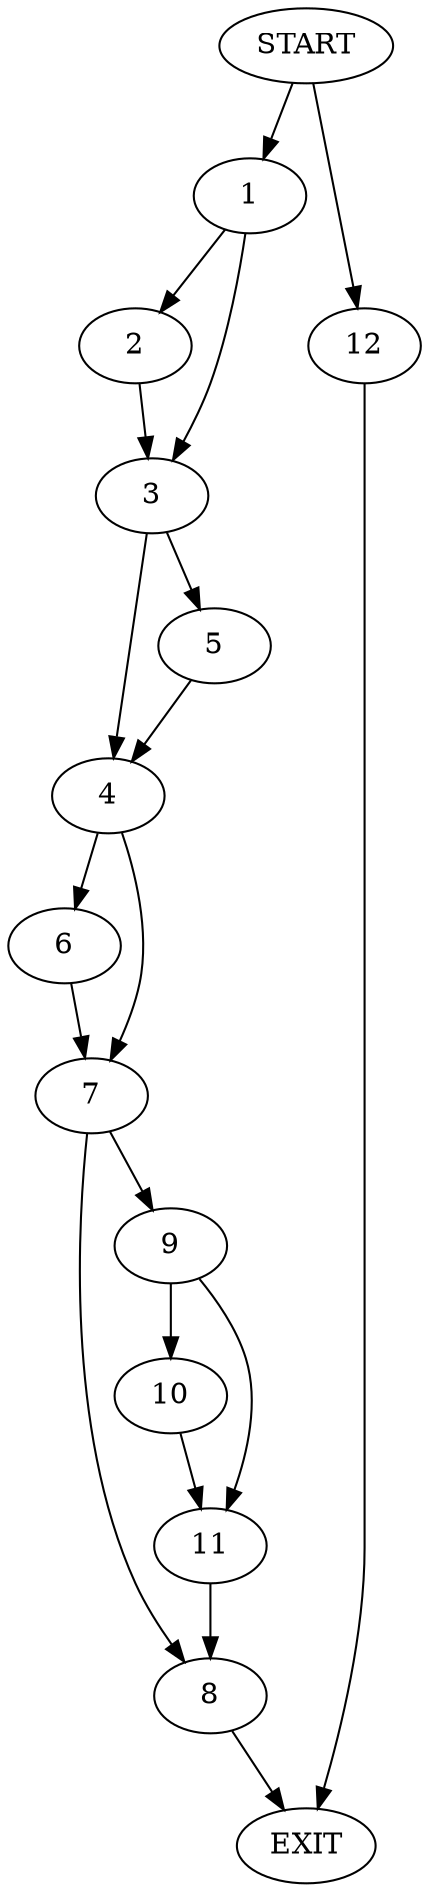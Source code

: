 digraph {
0 [label="START"]
13 [label="EXIT"]
0 -> 1
1 -> 2
1 -> 3
3 -> 4
3 -> 5
2 -> 3
4 -> 6
4 -> 7
5 -> 4
6 -> 7
7 -> 8
7 -> 9
8 -> 13
9 -> 10
9 -> 11
10 -> 11
11 -> 8
0 -> 12
12 -> 13
}
